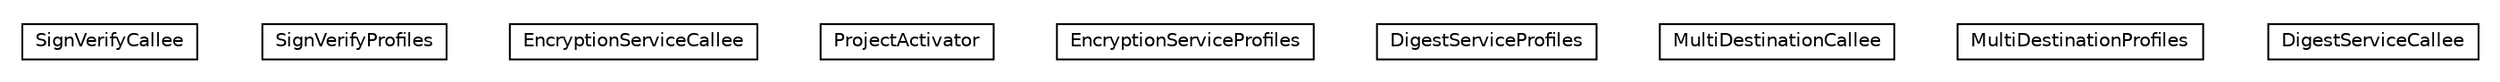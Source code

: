 #!/usr/local/bin/dot
#
# Class diagram 
# Generated by UMLGraph version R5_6-24-gf6e263 (http://www.umlgraph.org/)
#

digraph G {
	edge [fontname="Helvetica",fontsize=10,labelfontname="Helvetica",labelfontsize=10];
	node [fontname="Helvetica",fontsize=10,shape=plaintext];
	nodesep=0.25;
	ranksep=0.5;
	// org.universAAL.security.cryptographic.services.SignVerifyCallee
	c890229 [label=<<table title="org.universAAL.security.cryptographic.services.SignVerifyCallee" border="0" cellborder="1" cellspacing="0" cellpadding="2" port="p" href="./SignVerifyCallee.html">
		<tr><td><table border="0" cellspacing="0" cellpadding="1">
<tr><td align="center" balign="center"> SignVerifyCallee </td></tr>
		</table></td></tr>
		</table>>, URL="./SignVerifyCallee.html", fontname="Helvetica", fontcolor="black", fontsize=10.0];
	// org.universAAL.security.cryptographic.services.SignVerifyProfiles
	c890230 [label=<<table title="org.universAAL.security.cryptographic.services.SignVerifyProfiles" border="0" cellborder="1" cellspacing="0" cellpadding="2" port="p" href="./SignVerifyProfiles.html">
		<tr><td><table border="0" cellspacing="0" cellpadding="1">
<tr><td align="center" balign="center"> SignVerifyProfiles </td></tr>
		</table></td></tr>
		</table>>, URL="./SignVerifyProfiles.html", fontname="Helvetica", fontcolor="black", fontsize=10.0];
	// org.universAAL.security.cryptographic.services.EncryptionServiceCallee
	c890231 [label=<<table title="org.universAAL.security.cryptographic.services.EncryptionServiceCallee" border="0" cellborder="1" cellspacing="0" cellpadding="2" port="p" href="./EncryptionServiceCallee.html">
		<tr><td><table border="0" cellspacing="0" cellpadding="1">
<tr><td align="center" balign="center"> EncryptionServiceCallee </td></tr>
		</table></td></tr>
		</table>>, URL="./EncryptionServiceCallee.html", fontname="Helvetica", fontcolor="black", fontsize=10.0];
	// org.universAAL.security.cryptographic.services.ProjectActivator
	c890232 [label=<<table title="org.universAAL.security.cryptographic.services.ProjectActivator" border="0" cellborder="1" cellspacing="0" cellpadding="2" port="p" href="./ProjectActivator.html">
		<tr><td><table border="0" cellspacing="0" cellpadding="1">
<tr><td align="center" balign="center"> ProjectActivator </td></tr>
		</table></td></tr>
		</table>>, URL="./ProjectActivator.html", fontname="Helvetica", fontcolor="black", fontsize=10.0];
	// org.universAAL.security.cryptographic.services.EncryptionServiceProfiles
	c890233 [label=<<table title="org.universAAL.security.cryptographic.services.EncryptionServiceProfiles" border="0" cellborder="1" cellspacing="0" cellpadding="2" port="p" href="./EncryptionServiceProfiles.html">
		<tr><td><table border="0" cellspacing="0" cellpadding="1">
<tr><td align="center" balign="center"> EncryptionServiceProfiles </td></tr>
		</table></td></tr>
		</table>>, URL="./EncryptionServiceProfiles.html", fontname="Helvetica", fontcolor="black", fontsize=10.0];
	// org.universAAL.security.cryptographic.services.DigestServiceProfiles
	c890234 [label=<<table title="org.universAAL.security.cryptographic.services.DigestServiceProfiles" border="0" cellborder="1" cellspacing="0" cellpadding="2" port="p" href="./DigestServiceProfiles.html">
		<tr><td><table border="0" cellspacing="0" cellpadding="1">
<tr><td align="center" balign="center"> DigestServiceProfiles </td></tr>
		</table></td></tr>
		</table>>, URL="./DigestServiceProfiles.html", fontname="Helvetica", fontcolor="black", fontsize=10.0];
	// org.universAAL.security.cryptographic.services.MultiDestinationCallee
	c890235 [label=<<table title="org.universAAL.security.cryptographic.services.MultiDestinationCallee" border="0" cellborder="1" cellspacing="0" cellpadding="2" port="p" href="./MultiDestinationCallee.html">
		<tr><td><table border="0" cellspacing="0" cellpadding="1">
<tr><td align="center" balign="center"> MultiDestinationCallee </td></tr>
		</table></td></tr>
		</table>>, URL="./MultiDestinationCallee.html", fontname="Helvetica", fontcolor="black", fontsize=10.0];
	// org.universAAL.security.cryptographic.services.MultiDestinationProfiles
	c890236 [label=<<table title="org.universAAL.security.cryptographic.services.MultiDestinationProfiles" border="0" cellborder="1" cellspacing="0" cellpadding="2" port="p" href="./MultiDestinationProfiles.html">
		<tr><td><table border="0" cellspacing="0" cellpadding="1">
<tr><td align="center" balign="center"> MultiDestinationProfiles </td></tr>
		</table></td></tr>
		</table>>, URL="./MultiDestinationProfiles.html", fontname="Helvetica", fontcolor="black", fontsize=10.0];
	// org.universAAL.security.cryptographic.services.DigestServiceCallee
	c890237 [label=<<table title="org.universAAL.security.cryptographic.services.DigestServiceCallee" border="0" cellborder="1" cellspacing="0" cellpadding="2" port="p" href="./DigestServiceCallee.html">
		<tr><td><table border="0" cellspacing="0" cellpadding="1">
<tr><td align="center" balign="center"> DigestServiceCallee </td></tr>
		</table></td></tr>
		</table>>, URL="./DigestServiceCallee.html", fontname="Helvetica", fontcolor="black", fontsize=10.0];
}

